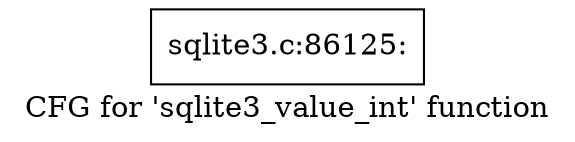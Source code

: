 digraph "CFG for 'sqlite3_value_int' function" {
	label="CFG for 'sqlite3_value_int' function";

	Node0x55c0f5c3f810 [shape=record,label="{sqlite3.c:86125:}"];
}
